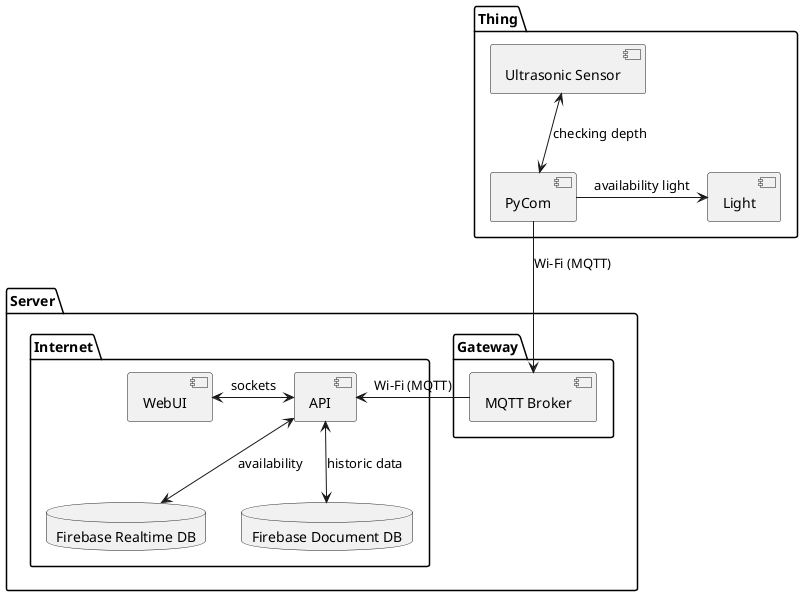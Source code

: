 @startuml

package Thing {
    component "Ultrasonic Sensor" as sensor
    component "PyCom" as py
    component "Light" as actuator

    sensor <-d-> py : checking depth
    actuator <-l- py : availability light
}

package Server {

package Gateway {
    component "MQTT Broker" as broker
}

py --> broker : Wi-Fi (MQTT)

package Internet {
    database "Firebase Realtime DB" as realtimedb
    database "Firebase Document DB" as documentdb

    component API as api

    component WebUI as web

    api <-l-> web : sockets
    api <-d-> realtimedb : availability
    api <-d-> documentdb : historic data
}

broker -l-> api : Wi-Fi (MQTT)

}

@enduml
